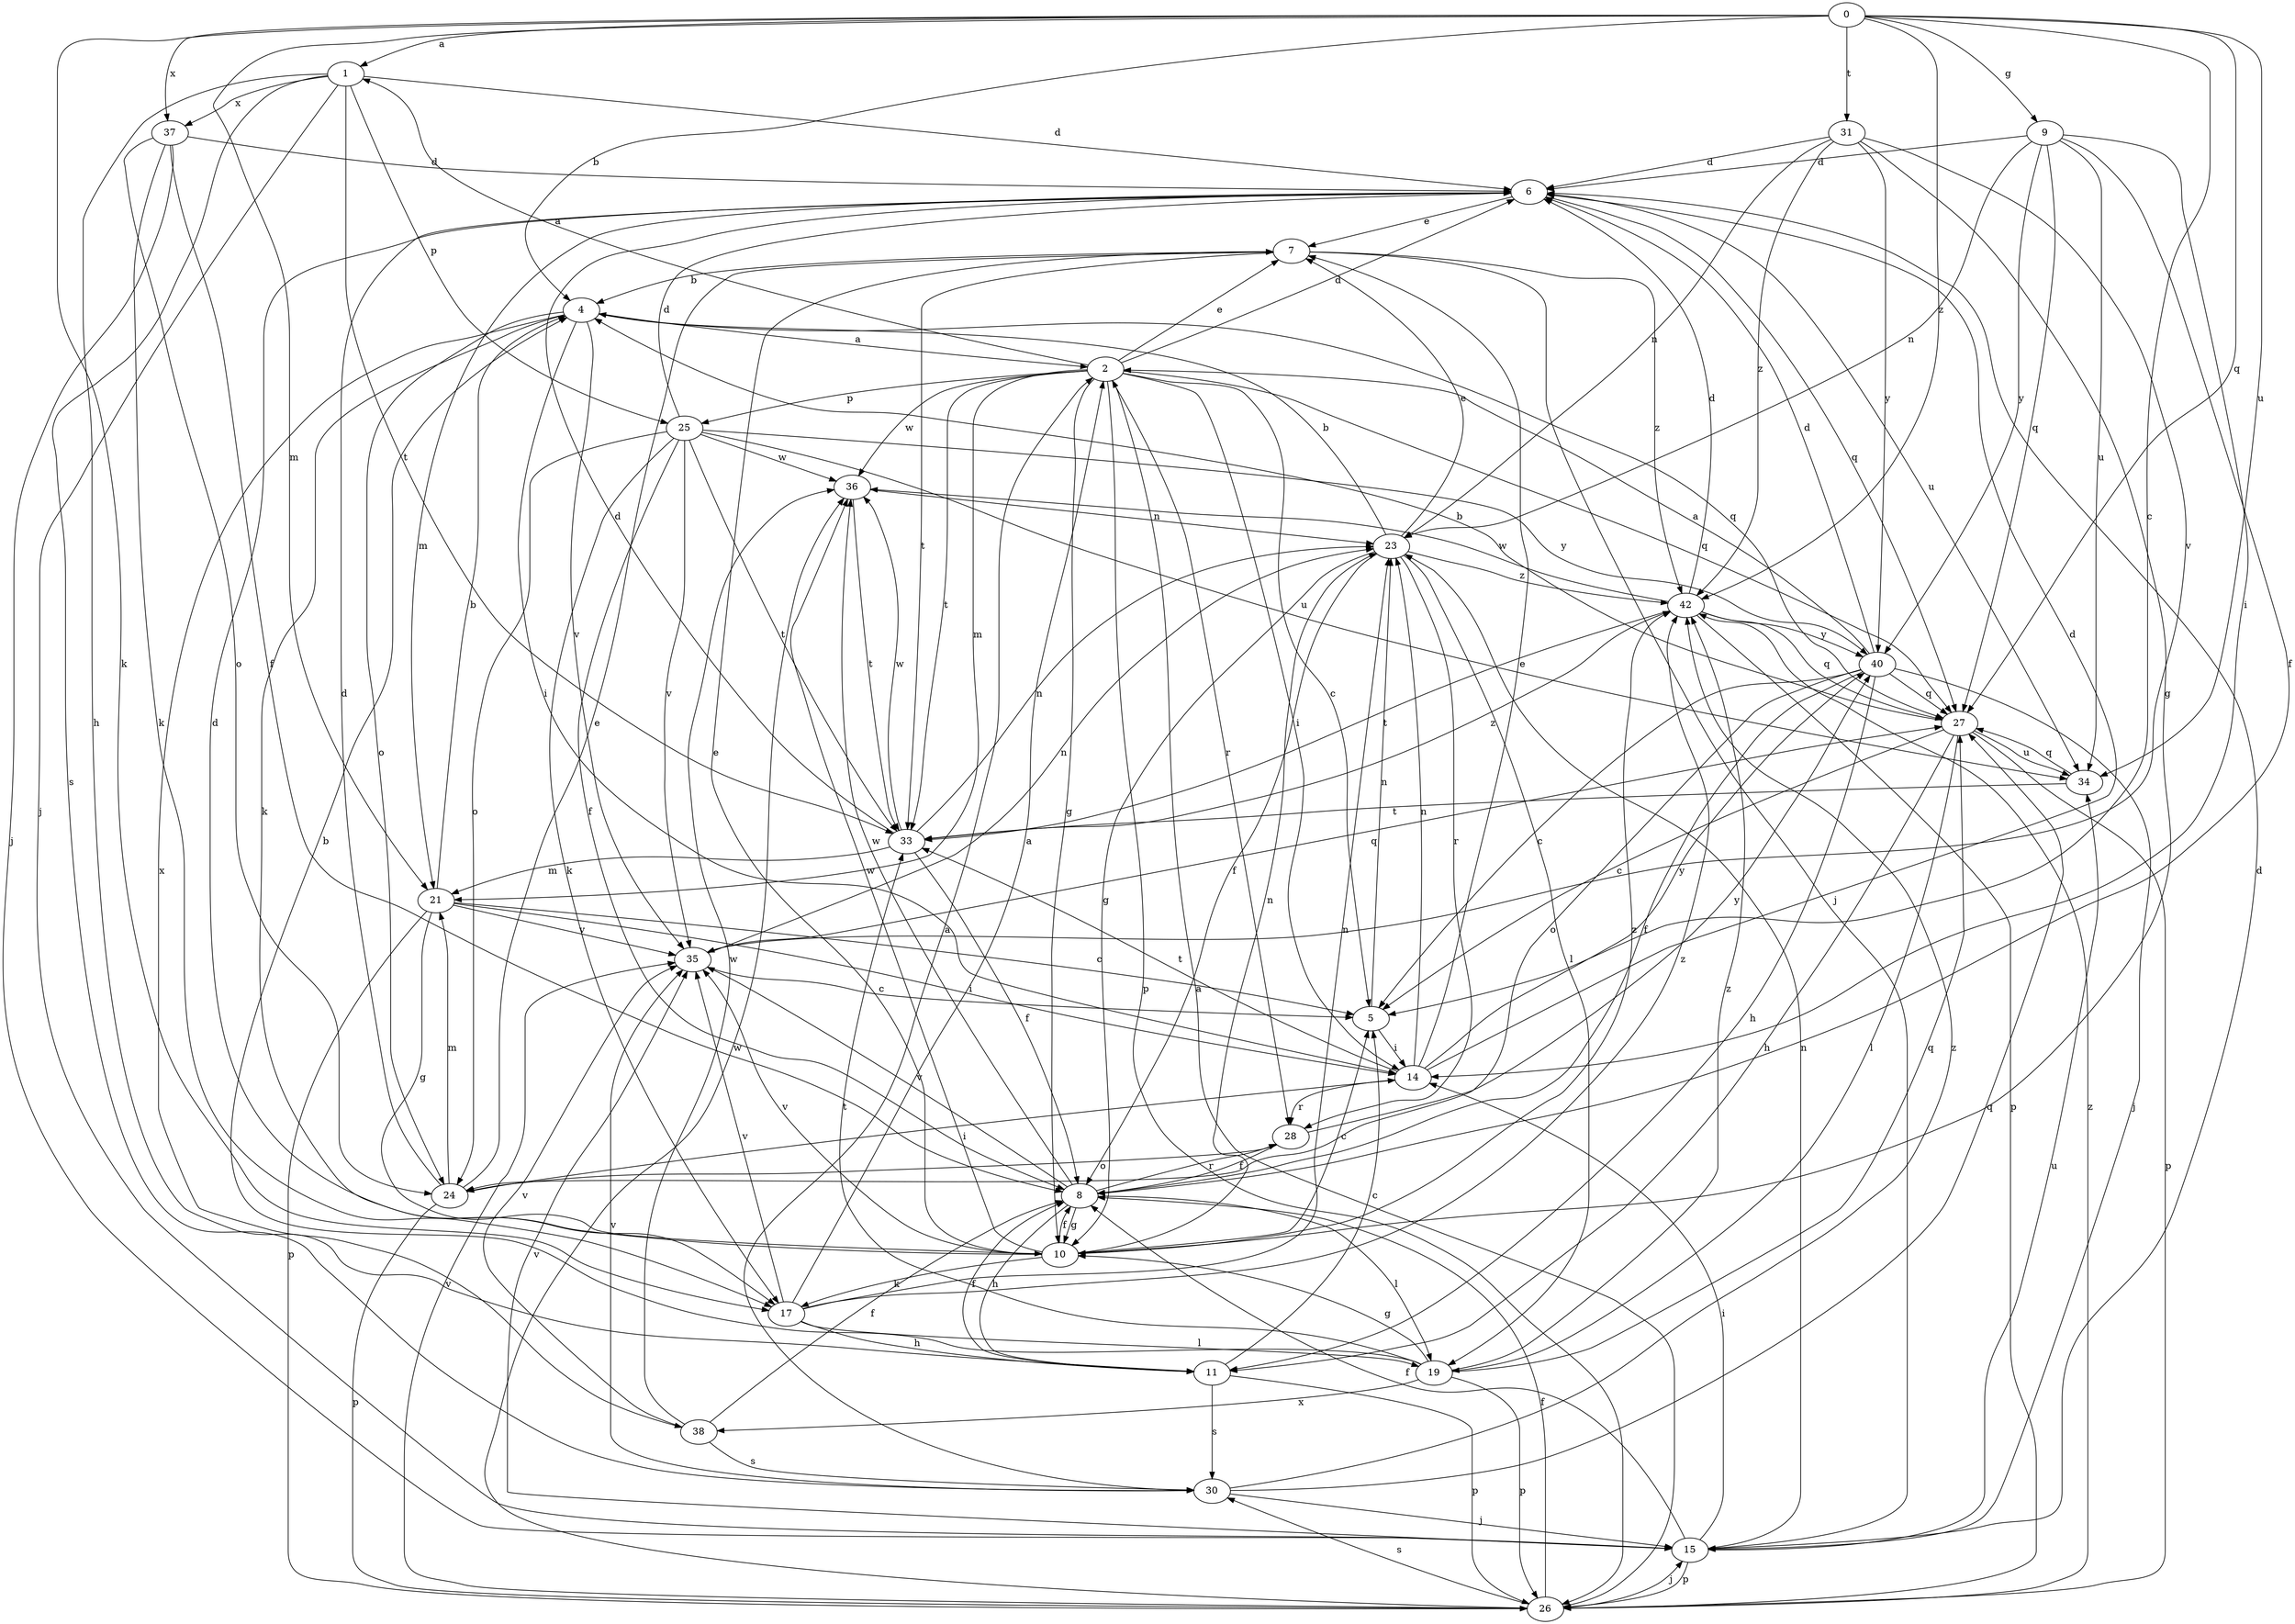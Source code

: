 strict digraph  {
0;
1;
2;
4;
5;
6;
7;
8;
9;
10;
11;
14;
15;
17;
19;
21;
23;
24;
25;
26;
27;
28;
30;
31;
33;
34;
35;
36;
37;
38;
40;
42;
0 -> 1  [label=a];
0 -> 4  [label=b];
0 -> 5  [label=c];
0 -> 9  [label=g];
0 -> 17  [label=k];
0 -> 21  [label=m];
0 -> 27  [label=q];
0 -> 31  [label=t];
0 -> 34  [label=u];
0 -> 37  [label=x];
0 -> 42  [label=z];
1 -> 6  [label=d];
1 -> 11  [label=h];
1 -> 15  [label=j];
1 -> 25  [label=p];
1 -> 30  [label=s];
1 -> 33  [label=t];
1 -> 37  [label=x];
2 -> 1  [label=a];
2 -> 5  [label=c];
2 -> 6  [label=d];
2 -> 7  [label=e];
2 -> 10  [label=g];
2 -> 14  [label=i];
2 -> 21  [label=m];
2 -> 25  [label=p];
2 -> 26  [label=p];
2 -> 27  [label=q];
2 -> 28  [label=r];
2 -> 33  [label=t];
2 -> 36  [label=w];
4 -> 2  [label=a];
4 -> 14  [label=i];
4 -> 17  [label=k];
4 -> 24  [label=o];
4 -> 27  [label=q];
4 -> 35  [label=v];
4 -> 38  [label=x];
5 -> 14  [label=i];
5 -> 23  [label=n];
6 -> 7  [label=e];
6 -> 21  [label=m];
6 -> 27  [label=q];
6 -> 34  [label=u];
7 -> 4  [label=b];
7 -> 15  [label=j];
7 -> 33  [label=t];
7 -> 42  [label=z];
8 -> 10  [label=g];
8 -> 11  [label=h];
8 -> 19  [label=l];
8 -> 28  [label=r];
8 -> 35  [label=v];
8 -> 36  [label=w];
9 -> 6  [label=d];
9 -> 8  [label=f];
9 -> 14  [label=i];
9 -> 23  [label=n];
9 -> 27  [label=q];
9 -> 34  [label=u];
9 -> 40  [label=y];
10 -> 5  [label=c];
10 -> 6  [label=d];
10 -> 7  [label=e];
10 -> 8  [label=f];
10 -> 17  [label=k];
10 -> 23  [label=n];
10 -> 35  [label=v];
10 -> 36  [label=w];
10 -> 42  [label=z];
11 -> 5  [label=c];
11 -> 8  [label=f];
11 -> 26  [label=p];
11 -> 30  [label=s];
14 -> 6  [label=d];
14 -> 7  [label=e];
14 -> 23  [label=n];
14 -> 28  [label=r];
14 -> 33  [label=t];
14 -> 40  [label=y];
15 -> 6  [label=d];
15 -> 8  [label=f];
15 -> 14  [label=i];
15 -> 23  [label=n];
15 -> 26  [label=p];
15 -> 34  [label=u];
15 -> 35  [label=v];
17 -> 2  [label=a];
17 -> 11  [label=h];
17 -> 19  [label=l];
17 -> 23  [label=n];
17 -> 35  [label=v];
17 -> 42  [label=z];
19 -> 4  [label=b];
19 -> 10  [label=g];
19 -> 26  [label=p];
19 -> 27  [label=q];
19 -> 33  [label=t];
19 -> 38  [label=x];
19 -> 42  [label=z];
21 -> 4  [label=b];
21 -> 5  [label=c];
21 -> 10  [label=g];
21 -> 14  [label=i];
21 -> 26  [label=p];
21 -> 35  [label=v];
23 -> 4  [label=b];
23 -> 7  [label=e];
23 -> 8  [label=f];
23 -> 10  [label=g];
23 -> 19  [label=l];
23 -> 28  [label=r];
23 -> 42  [label=z];
24 -> 6  [label=d];
24 -> 7  [label=e];
24 -> 14  [label=i];
24 -> 21  [label=m];
24 -> 26  [label=p];
25 -> 6  [label=d];
25 -> 8  [label=f];
25 -> 17  [label=k];
25 -> 24  [label=o];
25 -> 33  [label=t];
25 -> 34  [label=u];
25 -> 35  [label=v];
25 -> 36  [label=w];
25 -> 40  [label=y];
26 -> 2  [label=a];
26 -> 8  [label=f];
26 -> 15  [label=j];
26 -> 30  [label=s];
26 -> 35  [label=v];
26 -> 36  [label=w];
26 -> 42  [label=z];
27 -> 4  [label=b];
27 -> 5  [label=c];
27 -> 11  [label=h];
27 -> 19  [label=l];
27 -> 26  [label=p];
27 -> 34  [label=u];
28 -> 8  [label=f];
28 -> 24  [label=o];
28 -> 40  [label=y];
30 -> 2  [label=a];
30 -> 15  [label=j];
30 -> 27  [label=q];
30 -> 35  [label=v];
30 -> 42  [label=z];
31 -> 6  [label=d];
31 -> 10  [label=g];
31 -> 23  [label=n];
31 -> 35  [label=v];
31 -> 40  [label=y];
31 -> 42  [label=z];
33 -> 6  [label=d];
33 -> 8  [label=f];
33 -> 21  [label=m];
33 -> 23  [label=n];
33 -> 36  [label=w];
33 -> 42  [label=z];
34 -> 27  [label=q];
34 -> 33  [label=t];
35 -> 5  [label=c];
35 -> 23  [label=n];
35 -> 27  [label=q];
36 -> 23  [label=n];
36 -> 33  [label=t];
37 -> 6  [label=d];
37 -> 8  [label=f];
37 -> 15  [label=j];
37 -> 17  [label=k];
37 -> 24  [label=o];
38 -> 8  [label=f];
38 -> 30  [label=s];
38 -> 35  [label=v];
38 -> 36  [label=w];
40 -> 2  [label=a];
40 -> 5  [label=c];
40 -> 6  [label=d];
40 -> 8  [label=f];
40 -> 11  [label=h];
40 -> 15  [label=j];
40 -> 24  [label=o];
40 -> 27  [label=q];
42 -> 6  [label=d];
42 -> 26  [label=p];
42 -> 27  [label=q];
42 -> 33  [label=t];
42 -> 36  [label=w];
42 -> 40  [label=y];
}
